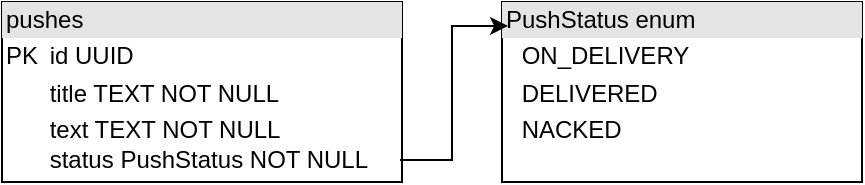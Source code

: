 <mxfile version="26.1.3">
  <diagram id="Sez5lV_wCj8LhBkRwePM" name="Страница — 1">
    <mxGraphModel dx="2074" dy="1106" grid="1" gridSize="10" guides="1" tooltips="1" connect="1" arrows="1" fold="1" page="1" pageScale="1" pageWidth="827" pageHeight="1169" math="0" shadow="0">
      <root>
        <mxCell id="0" />
        <mxCell id="1" parent="0" />
        <mxCell id="SVpFozX5mhQPcwJYZ4br-1" value="&lt;div style=&quot;box-sizing: border-box; width: 100%; background: rgb(228, 228, 228); padding: 2px;&quot;&gt;pushes&lt;/div&gt;&lt;table style=&quot;width:100%;font-size:1em;&quot; cellpadding=&quot;2&quot; cellspacing=&quot;0&quot;&gt;&lt;tbody&gt;&lt;tr&gt;&lt;td&gt;PK&lt;/td&gt;&lt;td&gt;id UUID&lt;/td&gt;&lt;/tr&gt;&lt;tr&gt;&lt;td&gt;&lt;br&gt;&lt;/td&gt;&lt;td&gt;title TEXT NOT NULL&lt;/td&gt;&lt;/tr&gt;&lt;tr&gt;&lt;td&gt;&lt;/td&gt;&lt;td&gt;text TEXT NOT NULL&lt;br&gt;status PushStatus NOT NULL&lt;/td&gt;&lt;/tr&gt;&lt;/tbody&gt;&lt;/table&gt;" style="verticalAlign=top;align=left;overflow=fill;html=1;whiteSpace=wrap;" parent="1" vertex="1">
          <mxGeometry x="320" y="520" width="200" height="90" as="geometry" />
        </mxCell>
        <mxCell id="SVpFozX5mhQPcwJYZ4br-2" value="&lt;div style=&quot;box-sizing: border-box; width: 100%; background: rgb(228, 228, 228); padding: 2px;&quot;&gt;PushStatus enum&lt;/div&gt;&lt;table style=&quot;width:100%;font-size:1em;&quot; cellpadding=&quot;2&quot; cellspacing=&quot;0&quot;&gt;&lt;tbody&gt;&lt;tr&gt;&lt;td&gt;&lt;br&gt;&lt;/td&gt;&lt;td&gt;ON_DELIVERY&lt;/td&gt;&lt;/tr&gt;&lt;tr&gt;&lt;td&gt;&lt;/td&gt;&lt;td&gt;DELIVERED&lt;/td&gt;&lt;/tr&gt;&lt;tr&gt;&lt;td&gt;&lt;/td&gt;&lt;td&gt;NACKED&lt;/td&gt;&lt;/tr&gt;&lt;/tbody&gt;&lt;/table&gt;" style="verticalAlign=top;align=left;overflow=fill;html=1;whiteSpace=wrap;" parent="1" vertex="1">
          <mxGeometry x="570" y="520" width="180" height="90" as="geometry" />
        </mxCell>
        <mxCell id="SVpFozX5mhQPcwJYZ4br-3" style="edgeStyle=orthogonalEdgeStyle;rounded=0;orthogonalLoop=1;jettySize=auto;html=1;entryX=0.017;entryY=0.133;entryDx=0;entryDy=0;entryPerimeter=0;exitX=0.995;exitY=0.878;exitDx=0;exitDy=0;exitPerimeter=0;" parent="1" source="SVpFozX5mhQPcwJYZ4br-1" target="SVpFozX5mhQPcwJYZ4br-2" edge="1">
          <mxGeometry relative="1" as="geometry" />
        </mxCell>
      </root>
    </mxGraphModel>
  </diagram>
</mxfile>
